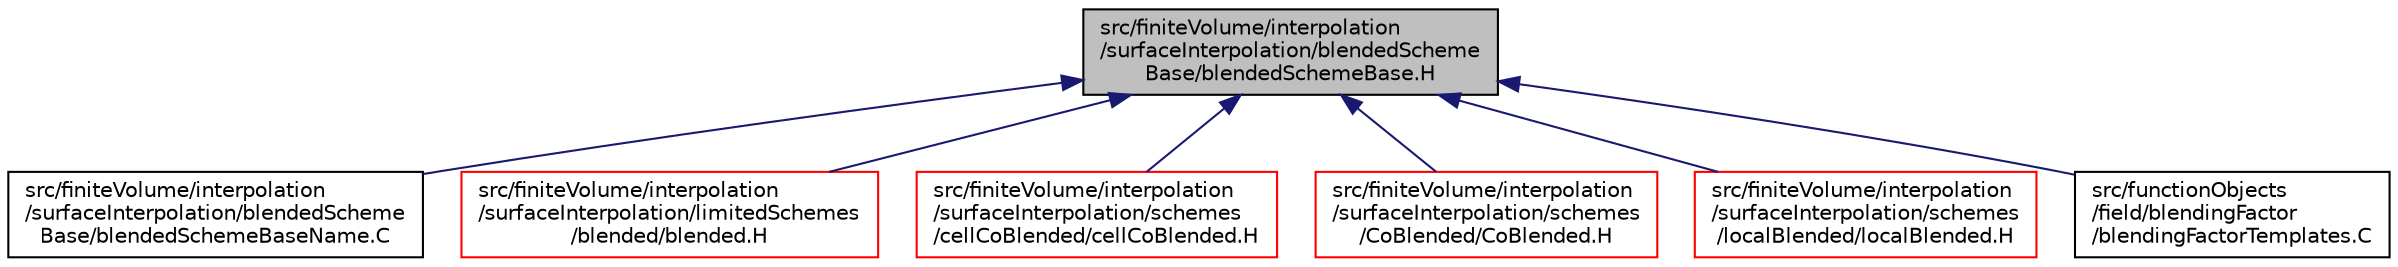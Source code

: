 digraph "src/finiteVolume/interpolation/surfaceInterpolation/blendedSchemeBase/blendedSchemeBase.H"
{
  bgcolor="transparent";
  edge [fontname="Helvetica",fontsize="10",labelfontname="Helvetica",labelfontsize="10"];
  node [fontname="Helvetica",fontsize="10",shape=record];
  Node82 [label="src/finiteVolume/interpolation\l/surfaceInterpolation/blendedScheme\lBase/blendedSchemeBase.H",height=0.2,width=0.4,color="black", fillcolor="grey75", style="filled", fontcolor="black"];
  Node82 -> Node83 [dir="back",color="midnightblue",fontsize="10",style="solid",fontname="Helvetica"];
  Node83 [label="src/finiteVolume/interpolation\l/surfaceInterpolation/blendedScheme\lBase/blendedSchemeBaseName.C",height=0.2,width=0.4,color="black",URL="$a04064.html"];
  Node82 -> Node84 [dir="back",color="midnightblue",fontsize="10",style="solid",fontname="Helvetica"];
  Node84 [label="src/finiteVolume/interpolation\l/surfaceInterpolation/limitedSchemes\l/blended/blended.H",height=0.2,width=0.4,color="red",URL="$a41693.html"];
  Node82 -> Node86 [dir="back",color="midnightblue",fontsize="10",style="solid",fontname="Helvetica"];
  Node86 [label="src/finiteVolume/interpolation\l/surfaceInterpolation/schemes\l/cellCoBlended/cellCoBlended.H",height=0.2,width=0.4,color="red",URL="$a04301.html"];
  Node82 -> Node88 [dir="back",color="midnightblue",fontsize="10",style="solid",fontname="Helvetica"];
  Node88 [label="src/finiteVolume/interpolation\l/surfaceInterpolation/schemes\l/CoBlended/CoBlended.H",height=0.2,width=0.4,color="red",URL="$a04322.html"];
  Node82 -> Node90 [dir="back",color="midnightblue",fontsize="10",style="solid",fontname="Helvetica"];
  Node90 [label="src/finiteVolume/interpolation\l/surfaceInterpolation/schemes\l/localBlended/localBlended.H",height=0.2,width=0.4,color="red",URL="$a04397.html"];
  Node82 -> Node92 [dir="back",color="midnightblue",fontsize="10",style="solid",fontname="Helvetica"];
  Node92 [label="src/functionObjects\l/field/blendingFactor\l/blendingFactorTemplates.C",height=0.2,width=0.4,color="black",URL="$a04550.html"];
}
